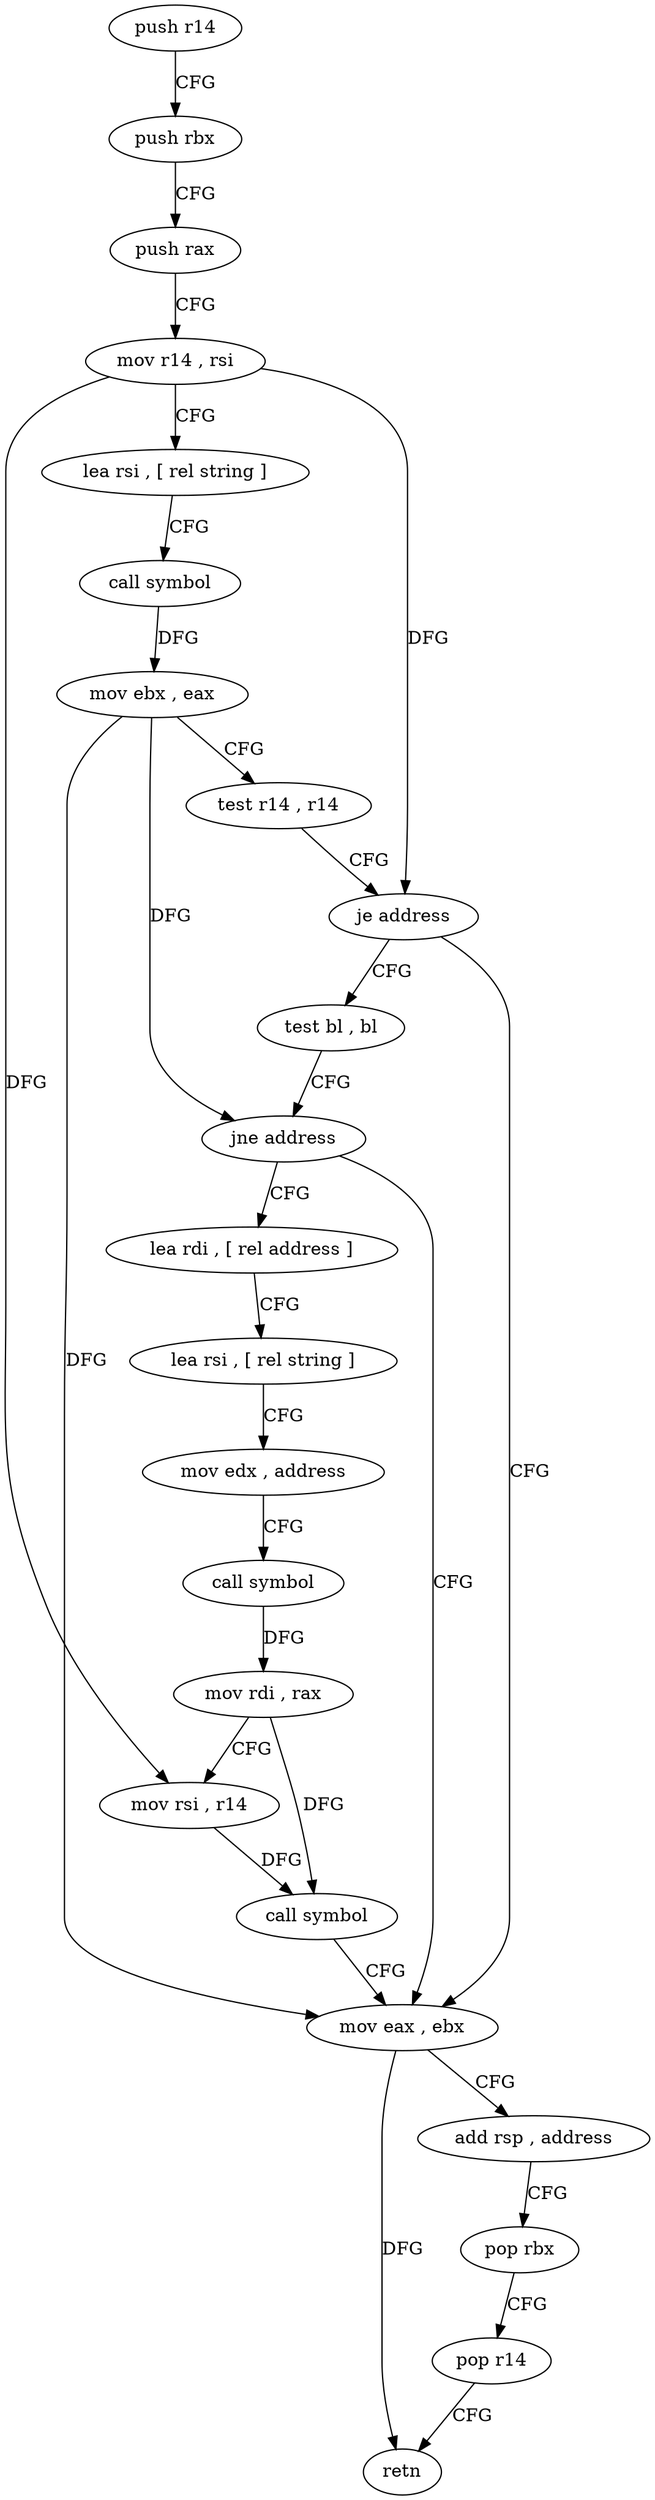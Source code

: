 digraph "func" {
"141520" [label = "push r14" ]
"141522" [label = "push rbx" ]
"141523" [label = "push rax" ]
"141524" [label = "mov r14 , rsi" ]
"141527" [label = "lea rsi , [ rel string ]" ]
"141534" [label = "call symbol" ]
"141539" [label = "mov ebx , eax" ]
"141541" [label = "test r14 , r14" ]
"141544" [label = "je address" ]
"141585" [label = "mov eax , ebx" ]
"141546" [label = "test bl , bl" ]
"141587" [label = "add rsp , address" ]
"141591" [label = "pop rbx" ]
"141592" [label = "pop r14" ]
"141594" [label = "retn" ]
"141548" [label = "jne address" ]
"141550" [label = "lea rdi , [ rel address ]" ]
"141557" [label = "lea rsi , [ rel string ]" ]
"141564" [label = "mov edx , address" ]
"141569" [label = "call symbol" ]
"141574" [label = "mov rdi , rax" ]
"141577" [label = "mov rsi , r14" ]
"141580" [label = "call symbol" ]
"141520" -> "141522" [ label = "CFG" ]
"141522" -> "141523" [ label = "CFG" ]
"141523" -> "141524" [ label = "CFG" ]
"141524" -> "141527" [ label = "CFG" ]
"141524" -> "141544" [ label = "DFG" ]
"141524" -> "141577" [ label = "DFG" ]
"141527" -> "141534" [ label = "CFG" ]
"141534" -> "141539" [ label = "DFG" ]
"141539" -> "141541" [ label = "CFG" ]
"141539" -> "141585" [ label = "DFG" ]
"141539" -> "141548" [ label = "DFG" ]
"141541" -> "141544" [ label = "CFG" ]
"141544" -> "141585" [ label = "CFG" ]
"141544" -> "141546" [ label = "CFG" ]
"141585" -> "141587" [ label = "CFG" ]
"141585" -> "141594" [ label = "DFG" ]
"141546" -> "141548" [ label = "CFG" ]
"141587" -> "141591" [ label = "CFG" ]
"141591" -> "141592" [ label = "CFG" ]
"141592" -> "141594" [ label = "CFG" ]
"141548" -> "141585" [ label = "CFG" ]
"141548" -> "141550" [ label = "CFG" ]
"141550" -> "141557" [ label = "CFG" ]
"141557" -> "141564" [ label = "CFG" ]
"141564" -> "141569" [ label = "CFG" ]
"141569" -> "141574" [ label = "DFG" ]
"141574" -> "141577" [ label = "CFG" ]
"141574" -> "141580" [ label = "DFG" ]
"141577" -> "141580" [ label = "DFG" ]
"141580" -> "141585" [ label = "CFG" ]
}
